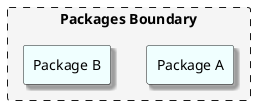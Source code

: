 {
  "sha1": "qonkyv195p15cl7t0bwamdkyjbtvcpx",
  "insertion": {
    "when": "2024-06-04T17:28:42.722Z",
    "url": "http://forum.plantuml.net/8179/allow-turn-on-off-shadowing-for-elements-with-stereotypes",
    "user": "plantuml@gmail.com"
  }
}
@startuml
skinparam rectangle<<boundary>> {
  shadowing false
  borderStyle dashed
  backgroundColor whitesmoke
}

skinparam rectangle<<package>> {
  shadowing true
  borderStyle solid
  backgroundColor azure
}

hide <<package>> stereotype
hide <<boundary>> stereotype

rectangle "Packages Boundary" <<boundary>> {
  rectangle "Package A" <<package>>
  rectangle "Package B" <<package>>
}
@enduml
